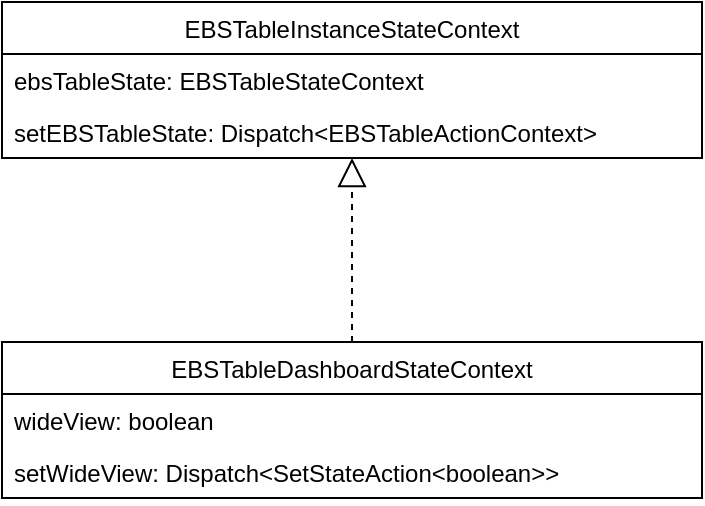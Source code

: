 <mxfile version="14.6.13" type="device"><diagram id="B0iBTy9T9-dno1U5gWqT" name="페이지-1"><mxGraphModel dx="1112" dy="-257" grid="1" gridSize="10" guides="1" tooltips="1" connect="1" arrows="1" fold="1" page="1" pageScale="1" pageWidth="1100" pageHeight="850" math="0" shadow="0"><root><mxCell id="0"/><mxCell id="1" parent="0"/><mxCell id="XTSkwA2354l-Wa6SW0wq-1" value="EBSTableDashboardStateContext" style="swimlane;fontStyle=0;childLayout=stackLayout;horizontal=1;startSize=26;fillColor=none;horizontalStack=0;resizeParent=1;resizeParentMax=0;resizeLast=0;collapsible=1;marginBottom=0;" vertex="1" parent="1"><mxGeometry x="630" y="1670" width="350" height="78" as="geometry"/></mxCell><mxCell id="XTSkwA2354l-Wa6SW0wq-2" value="wideView: boolean" style="text;strokeColor=none;fillColor=none;align=left;verticalAlign=top;spacingLeft=4;spacingRight=4;overflow=hidden;rotatable=0;points=[[0,0.5],[1,0.5]];portConstraint=eastwest;" vertex="1" parent="XTSkwA2354l-Wa6SW0wq-1"><mxGeometry y="26" width="350" height="26" as="geometry"/></mxCell><mxCell id="XTSkwA2354l-Wa6SW0wq-3" value="setWideView: Dispatch&lt;SetStateAction&lt;boolean&gt;&gt;" style="text;strokeColor=none;fillColor=none;align=left;verticalAlign=top;spacingLeft=4;spacingRight=4;overflow=hidden;rotatable=0;points=[[0,0.5],[1,0.5]];portConstraint=eastwest;" vertex="1" parent="XTSkwA2354l-Wa6SW0wq-1"><mxGeometry y="52" width="350" height="26" as="geometry"/></mxCell><mxCell id="XTSkwA2354l-Wa6SW0wq-4" value="EBSTableInstanceStateContext" style="swimlane;fontStyle=0;childLayout=stackLayout;horizontal=1;startSize=26;fillColor=none;horizontalStack=0;resizeParent=1;resizeParentMax=0;resizeLast=0;collapsible=1;marginBottom=0;" vertex="1" parent="1"><mxGeometry x="630" y="1500" width="350" height="78" as="geometry"/></mxCell><mxCell id="XTSkwA2354l-Wa6SW0wq-5" value="ebsTableState: EBSTableStateContext" style="text;strokeColor=none;fillColor=none;align=left;verticalAlign=top;spacingLeft=4;spacingRight=4;overflow=hidden;rotatable=0;points=[[0,0.5],[1,0.5]];portConstraint=eastwest;" vertex="1" parent="XTSkwA2354l-Wa6SW0wq-4"><mxGeometry y="26" width="350" height="26" as="geometry"/></mxCell><mxCell id="XTSkwA2354l-Wa6SW0wq-6" value="setEBSTableState: Dispatch&lt;EBSTableActionContext&gt;" style="text;strokeColor=none;fillColor=none;align=left;verticalAlign=top;spacingLeft=4;spacingRight=4;overflow=hidden;rotatable=0;points=[[0,0.5],[1,0.5]];portConstraint=eastwest;" vertex="1" parent="XTSkwA2354l-Wa6SW0wq-4"><mxGeometry y="52" width="350" height="26" as="geometry"/></mxCell><mxCell id="XTSkwA2354l-Wa6SW0wq-7" value="" style="endArrow=block;dashed=1;endFill=0;endSize=12;html=1;exitX=0.5;exitY=0;exitDx=0;exitDy=0;" edge="1" parent="1" source="XTSkwA2354l-Wa6SW0wq-1" target="XTSkwA2354l-Wa6SW0wq-6"><mxGeometry width="160" relative="1" as="geometry"><mxPoint x="640" y="1679" as="sourcePoint"/><mxPoint x="802" y="1600" as="targetPoint"/></mxGeometry></mxCell></root></mxGraphModel></diagram></mxfile>